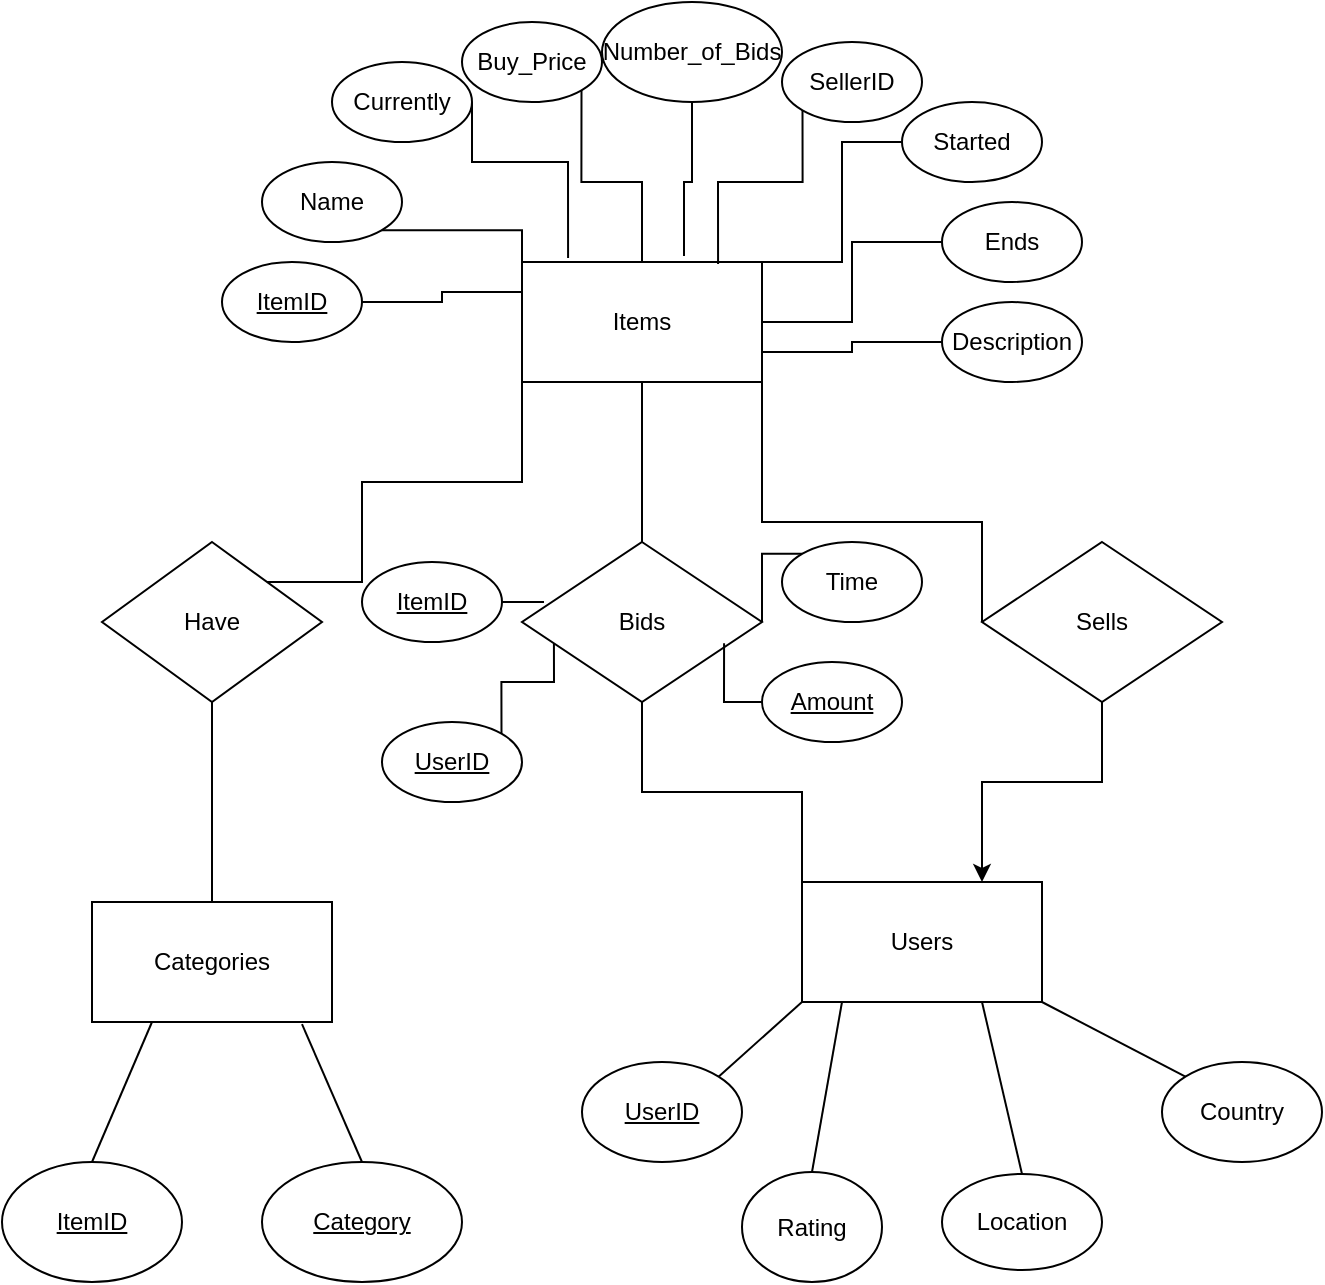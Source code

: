 <mxfile version="26.0.16">
  <diagram id="R2lEEEUBdFMjLlhIrx00" name="Page-1">
    <mxGraphModel grid="1" page="1" gridSize="10" guides="1" tooltips="1" connect="1" arrows="1" fold="1" pageScale="1" pageWidth="850" pageHeight="1100" math="0" shadow="0" extFonts="Permanent Marker^https://fonts.googleapis.com/css?family=Permanent+Marker">
      <root>
        <mxCell id="0" />
        <mxCell id="1" parent="0" />
        <mxCell id="-HY_8tp-kXO4mcghuJu2-8" style="edgeStyle=orthogonalEdgeStyle;rounded=0;orthogonalLoop=1;jettySize=auto;html=1;exitX=0;exitY=1;exitDx=0;exitDy=0;entryX=1;entryY=0;entryDx=0;entryDy=0;endArrow=none;" edge="1" parent="1" source="-HY_8tp-kXO4mcghuJu2-1" target="-HY_8tp-kXO4mcghuJu2-7">
          <mxGeometry relative="1" as="geometry">
            <Array as="points">
              <mxPoint x="340" y="250" />
              <mxPoint x="260" y="250" />
              <mxPoint x="260" y="300" />
            </Array>
          </mxGeometry>
        </mxCell>
        <mxCell id="-HY_8tp-kXO4mcghuJu2-1" value="Items" style="rounded=0;whiteSpace=wrap;html=1;" vertex="1" parent="1">
          <mxGeometry x="340" y="140" width="120" height="60" as="geometry" />
        </mxCell>
        <mxCell id="qhqM66vCMAHK8ahOjb58-4" style="edgeStyle=orthogonalEdgeStyle;rounded=0;orthogonalLoop=1;jettySize=auto;html=1;exitX=0;exitY=0.5;exitDx=0;exitDy=0;entryX=1;entryY=1;entryDx=0;entryDy=0;endArrow=none;" edge="1" parent="1" source="-HY_8tp-kXO4mcghuJu2-2" target="-HY_8tp-kXO4mcghuJu2-1">
          <mxGeometry relative="1" as="geometry">
            <Array as="points">
              <mxPoint x="570" y="270" />
              <mxPoint x="460" y="270" />
            </Array>
          </mxGeometry>
        </mxCell>
        <mxCell id="-HY_8tp-kXO4mcghuJu2-2" value="Sells" style="rhombus;whiteSpace=wrap;html=1;" vertex="1" parent="1">
          <mxGeometry x="570" y="280" width="120" height="80" as="geometry" />
        </mxCell>
        <mxCell id="qhqM66vCMAHK8ahOjb58-3" style="edgeStyle=orthogonalEdgeStyle;rounded=0;orthogonalLoop=1;jettySize=auto;html=1;exitX=0.5;exitY=0;exitDx=0;exitDy=0;endArrow=none;" edge="1" parent="1" source="-HY_8tp-kXO4mcghuJu2-3" target="-HY_8tp-kXO4mcghuJu2-1">
          <mxGeometry relative="1" as="geometry" />
        </mxCell>
        <mxCell id="MBLTQ2c_-pw-palyuduh-3" style="edgeStyle=orthogonalEdgeStyle;rounded=0;orthogonalLoop=1;jettySize=auto;html=1;exitX=1;exitY=1;exitDx=0;exitDy=0;" edge="1" parent="1" source="-HY_8tp-kXO4mcghuJu2-3">
          <mxGeometry relative="1" as="geometry">
            <mxPoint x="429.667" y="340" as="targetPoint" />
          </mxGeometry>
        </mxCell>
        <mxCell id="-HY_8tp-kXO4mcghuJu2-3" value="Bids" style="rhombus;whiteSpace=wrap;html=1;" vertex="1" parent="1">
          <mxGeometry x="340" y="280" width="120" height="80" as="geometry" />
        </mxCell>
        <mxCell id="qhqM66vCMAHK8ahOjb58-1" style="edgeStyle=orthogonalEdgeStyle;rounded=0;orthogonalLoop=1;jettySize=auto;html=1;exitX=0;exitY=0;exitDx=0;exitDy=0;entryX=0.5;entryY=1;entryDx=0;entryDy=0;endArrow=none;" edge="1" parent="1" source="-HY_8tp-kXO4mcghuJu2-5" target="-HY_8tp-kXO4mcghuJu2-3">
          <mxGeometry relative="1" as="geometry" />
        </mxCell>
        <mxCell id="-HY_8tp-kXO4mcghuJu2-5" value="Users" style="rounded=0;whiteSpace=wrap;html=1;" vertex="1" parent="1">
          <mxGeometry x="480" y="450" width="120" height="60" as="geometry" />
        </mxCell>
        <mxCell id="-HY_8tp-kXO4mcghuJu2-6" value="Categories" style="rounded=0;whiteSpace=wrap;html=1;" vertex="1" parent="1">
          <mxGeometry x="125" y="460" width="120" height="60" as="geometry" />
        </mxCell>
        <mxCell id="-HY_8tp-kXO4mcghuJu2-7" value="Have" style="rhombus;whiteSpace=wrap;html=1;" vertex="1" parent="1">
          <mxGeometry x="130" y="280" width="110" height="80" as="geometry" />
        </mxCell>
        <mxCell id="-HY_8tp-kXO4mcghuJu2-10" value="&lt;u&gt;ItemID&lt;/u&gt;" style="ellipse;whiteSpace=wrap;html=1;" vertex="1" parent="1">
          <mxGeometry x="80" y="590" width="90" height="60" as="geometry" />
        </mxCell>
        <mxCell id="-HY_8tp-kXO4mcghuJu2-11" value="&lt;u&gt;Category&lt;/u&gt;" style="ellipse;whiteSpace=wrap;html=1;" vertex="1" parent="1">
          <mxGeometry x="210" y="590" width="100" height="60" as="geometry" />
        </mxCell>
        <mxCell id="-HY_8tp-kXO4mcghuJu2-15" value="" style="endArrow=none;html=1;rounded=0;curved=1;exitX=0.5;exitY=0;exitDx=0;exitDy=0;entryX=0.875;entryY=1.017;entryDx=0;entryDy=0;entryPerimeter=0;" edge="1" parent="1" source="-HY_8tp-kXO4mcghuJu2-11" target="-HY_8tp-kXO4mcghuJu2-6">
          <mxGeometry width="50" height="50" relative="1" as="geometry">
            <mxPoint x="240" y="600" as="sourcePoint" />
            <mxPoint x="240" y="530" as="targetPoint" />
          </mxGeometry>
        </mxCell>
        <mxCell id="-HY_8tp-kXO4mcghuJu2-16" value="" style="endArrow=none;html=1;rounded=0;curved=1;entryX=0.25;entryY=1;entryDx=0;entryDy=0;exitX=0.5;exitY=0;exitDx=0;exitDy=0;" edge="1" parent="1" source="-HY_8tp-kXO4mcghuJu2-10" target="-HY_8tp-kXO4mcghuJu2-6">
          <mxGeometry width="50" height="50" relative="1" as="geometry">
            <mxPoint x="120" y="580" as="sourcePoint" />
            <mxPoint x="170" y="530" as="targetPoint" />
          </mxGeometry>
        </mxCell>
        <mxCell id="qhqM66vCMAHK8ahOjb58-5" value="&lt;u&gt;UserID&lt;/u&gt;" style="ellipse;whiteSpace=wrap;html=1;" vertex="1" parent="1">
          <mxGeometry x="370" y="540" width="80" height="50" as="geometry" />
        </mxCell>
        <mxCell id="qhqM66vCMAHK8ahOjb58-6" value="Rating" style="ellipse;whiteSpace=wrap;html=1;" vertex="1" parent="1">
          <mxGeometry x="450" y="595" width="70" height="55" as="geometry" />
        </mxCell>
        <mxCell id="qhqM66vCMAHK8ahOjb58-7" value="Location" style="ellipse;whiteSpace=wrap;html=1;" vertex="1" parent="1">
          <mxGeometry x="550" y="596" width="80" height="48" as="geometry" />
        </mxCell>
        <mxCell id="qhqM66vCMAHK8ahOjb58-8" value="Country" style="ellipse;whiteSpace=wrap;html=1;" vertex="1" parent="1">
          <mxGeometry x="660" y="540" width="80" height="50" as="geometry" />
        </mxCell>
        <mxCell id="qhqM66vCMAHK8ahOjb58-9" value="" style="endArrow=none;html=1;rounded=0;exitX=1;exitY=0;exitDx=0;exitDy=0;entryX=0;entryY=1;entryDx=0;entryDy=0;" edge="1" parent="1" source="qhqM66vCMAHK8ahOjb58-5" target="-HY_8tp-kXO4mcghuJu2-5">
          <mxGeometry width="50" height="50" relative="1" as="geometry">
            <mxPoint x="430" y="560" as="sourcePoint" />
            <mxPoint x="480" y="510" as="targetPoint" />
          </mxGeometry>
        </mxCell>
        <mxCell id="qhqM66vCMAHK8ahOjb58-10" value="" style="endArrow=none;html=1;rounded=0;exitX=0.5;exitY=0;exitDx=0;exitDy=0;" edge="1" parent="1" source="qhqM66vCMAHK8ahOjb58-6">
          <mxGeometry width="50" height="50" relative="1" as="geometry">
            <mxPoint x="490" y="590" as="sourcePoint" />
            <mxPoint x="500" y="510" as="targetPoint" />
          </mxGeometry>
        </mxCell>
        <mxCell id="qhqM66vCMAHK8ahOjb58-11" value="" style="endArrow=none;html=1;rounded=0;entryX=0.75;entryY=1;entryDx=0;entryDy=0;exitX=0.5;exitY=0;exitDx=0;exitDy=0;" edge="1" parent="1" source="qhqM66vCMAHK8ahOjb58-7" target="-HY_8tp-kXO4mcghuJu2-5">
          <mxGeometry width="50" height="50" relative="1" as="geometry">
            <mxPoint x="550" y="590" as="sourcePoint" />
            <mxPoint x="600" y="540" as="targetPoint" />
          </mxGeometry>
        </mxCell>
        <mxCell id="qhqM66vCMAHK8ahOjb58-12" value="" style="endArrow=none;html=1;rounded=0;entryX=1;entryY=1;entryDx=0;entryDy=0;exitX=0;exitY=0;exitDx=0;exitDy=0;" edge="1" parent="1" source="qhqM66vCMAHK8ahOjb58-8" target="-HY_8tp-kXO4mcghuJu2-5">
          <mxGeometry width="50" height="50" relative="1" as="geometry">
            <mxPoint x="600" y="550" as="sourcePoint" />
            <mxPoint x="650" y="500" as="targetPoint" />
          </mxGeometry>
        </mxCell>
        <mxCell id="qhqM66vCMAHK8ahOjb58-32" style="edgeStyle=orthogonalEdgeStyle;rounded=0;orthogonalLoop=1;jettySize=auto;html=1;exitX=1;exitY=0.5;exitDx=0;exitDy=0;entryX=0;entryY=0.25;entryDx=0;entryDy=0;endArrow=none;" edge="1" parent="1" source="qhqM66vCMAHK8ahOjb58-13" target="-HY_8tp-kXO4mcghuJu2-1">
          <mxGeometry relative="1" as="geometry" />
        </mxCell>
        <mxCell id="qhqM66vCMAHK8ahOjb58-13" value="&lt;u&gt;ItemID&lt;/u&gt;" style="ellipse;whiteSpace=wrap;html=1;" vertex="1" parent="1">
          <mxGeometry x="190" y="140" width="70" height="40" as="geometry" />
        </mxCell>
        <mxCell id="qhqM66vCMAHK8ahOjb58-31" style="edgeStyle=orthogonalEdgeStyle;rounded=0;orthogonalLoop=1;jettySize=auto;html=1;exitX=1;exitY=1;exitDx=0;exitDy=0;entryX=0;entryY=0;entryDx=0;entryDy=0;endArrow=none;" edge="1" parent="1" source="qhqM66vCMAHK8ahOjb58-14" target="-HY_8tp-kXO4mcghuJu2-1">
          <mxGeometry relative="1" as="geometry">
            <Array as="points">
              <mxPoint x="340" y="124" />
            </Array>
          </mxGeometry>
        </mxCell>
        <mxCell id="qhqM66vCMAHK8ahOjb58-14" value="Name" style="ellipse;whiteSpace=wrap;html=1;" vertex="1" parent="1">
          <mxGeometry x="210" y="90" width="70" height="40" as="geometry" />
        </mxCell>
        <mxCell id="qhqM66vCMAHK8ahOjb58-16" value="Currently" style="ellipse;whiteSpace=wrap;html=1;" vertex="1" parent="1">
          <mxGeometry x="245" y="40" width="70" height="40" as="geometry" />
        </mxCell>
        <mxCell id="qhqM66vCMAHK8ahOjb58-29" style="edgeStyle=orthogonalEdgeStyle;rounded=0;orthogonalLoop=1;jettySize=auto;html=1;exitX=1;exitY=1;exitDx=0;exitDy=0;entryX=0.5;entryY=0;entryDx=0;entryDy=0;endArrow=none;" edge="1" parent="1" source="qhqM66vCMAHK8ahOjb58-17" target="-HY_8tp-kXO4mcghuJu2-1">
          <mxGeometry relative="1" as="geometry" />
        </mxCell>
        <mxCell id="qhqM66vCMAHK8ahOjb58-17" value="Buy_Price" style="ellipse;whiteSpace=wrap;html=1;" vertex="1" parent="1">
          <mxGeometry x="310" y="20" width="70" height="40" as="geometry" />
        </mxCell>
        <mxCell id="qhqM66vCMAHK8ahOjb58-18" value="SellerID" style="ellipse;whiteSpace=wrap;html=1;" vertex="1" parent="1">
          <mxGeometry x="470" y="30" width="70" height="40" as="geometry" />
        </mxCell>
        <mxCell id="qhqM66vCMAHK8ahOjb58-19" value="Number_of_Bids" style="ellipse;whiteSpace=wrap;html=1;" vertex="1" parent="1">
          <mxGeometry x="380" y="10" width="90" height="50" as="geometry" />
        </mxCell>
        <mxCell id="qhqM66vCMAHK8ahOjb58-26" style="edgeStyle=orthogonalEdgeStyle;rounded=0;orthogonalLoop=1;jettySize=auto;html=1;exitX=0;exitY=0.5;exitDx=0;exitDy=0;entryX=1;entryY=0;entryDx=0;entryDy=0;endArrow=none;" edge="1" parent="1" source="qhqM66vCMAHK8ahOjb58-20" target="-HY_8tp-kXO4mcghuJu2-1">
          <mxGeometry relative="1" as="geometry">
            <Array as="points">
              <mxPoint x="500" y="80" />
              <mxPoint x="500" y="140" />
            </Array>
          </mxGeometry>
        </mxCell>
        <mxCell id="qhqM66vCMAHK8ahOjb58-20" value="Started" style="ellipse;whiteSpace=wrap;html=1;" vertex="1" parent="1">
          <mxGeometry x="530" y="60" width="70" height="40" as="geometry" />
        </mxCell>
        <mxCell id="qhqM66vCMAHK8ahOjb58-22" value="" style="edgeStyle=orthogonalEdgeStyle;rounded=0;orthogonalLoop=1;jettySize=auto;html=1;endArrow=none;" edge="1" parent="1" source="qhqM66vCMAHK8ahOjb58-21" target="-HY_8tp-kXO4mcghuJu2-1">
          <mxGeometry relative="1" as="geometry" />
        </mxCell>
        <mxCell id="qhqM66vCMAHK8ahOjb58-21" value="Ends" style="ellipse;whiteSpace=wrap;html=1;" vertex="1" parent="1">
          <mxGeometry x="550" y="110" width="70" height="40" as="geometry" />
        </mxCell>
        <mxCell id="qhqM66vCMAHK8ahOjb58-25" style="edgeStyle=orthogonalEdgeStyle;rounded=0;orthogonalLoop=1;jettySize=auto;html=1;exitX=0;exitY=0.5;exitDx=0;exitDy=0;entryX=1;entryY=0.75;entryDx=0;entryDy=0;endArrow=none;" edge="1" parent="1" source="qhqM66vCMAHK8ahOjb58-24" target="-HY_8tp-kXO4mcghuJu2-1">
          <mxGeometry relative="1" as="geometry" />
        </mxCell>
        <mxCell id="qhqM66vCMAHK8ahOjb58-24" value="Description" style="ellipse;whiteSpace=wrap;html=1;" vertex="1" parent="1">
          <mxGeometry x="550" y="160" width="70" height="40" as="geometry" />
        </mxCell>
        <mxCell id="qhqM66vCMAHK8ahOjb58-27" style="edgeStyle=orthogonalEdgeStyle;rounded=0;orthogonalLoop=1;jettySize=auto;html=1;exitX=0;exitY=1;exitDx=0;exitDy=0;entryX=0.817;entryY=0.017;entryDx=0;entryDy=0;entryPerimeter=0;endArrow=none;" edge="1" parent="1" source="qhqM66vCMAHK8ahOjb58-18" target="-HY_8tp-kXO4mcghuJu2-1">
          <mxGeometry relative="1" as="geometry">
            <Array as="points">
              <mxPoint x="480" y="100" />
              <mxPoint x="438" y="100" />
            </Array>
          </mxGeometry>
        </mxCell>
        <mxCell id="qhqM66vCMAHK8ahOjb58-28" style="edgeStyle=orthogonalEdgeStyle;rounded=0;orthogonalLoop=1;jettySize=auto;html=1;exitX=0.5;exitY=1;exitDx=0;exitDy=0;entryX=0.675;entryY=-0.05;entryDx=0;entryDy=0;entryPerimeter=0;endArrow=none;" edge="1" parent="1" source="qhqM66vCMAHK8ahOjb58-19" target="-HY_8tp-kXO4mcghuJu2-1">
          <mxGeometry relative="1" as="geometry" />
        </mxCell>
        <mxCell id="qhqM66vCMAHK8ahOjb58-30" style="edgeStyle=orthogonalEdgeStyle;rounded=0;orthogonalLoop=1;jettySize=auto;html=1;exitX=1;exitY=0.5;exitDx=0;exitDy=0;entryX=0.192;entryY=-0.033;entryDx=0;entryDy=0;entryPerimeter=0;endArrow=none;" edge="1" parent="1" source="qhqM66vCMAHK8ahOjb58-16" target="-HY_8tp-kXO4mcghuJu2-1">
          <mxGeometry relative="1" as="geometry">
            <Array as="points">
              <mxPoint x="315" y="90" />
              <mxPoint x="363" y="90" />
            </Array>
          </mxGeometry>
        </mxCell>
        <mxCell id="qhqM66vCMAHK8ahOjb58-33" value="&lt;u&gt;ItemID&lt;/u&gt;" style="ellipse;whiteSpace=wrap;html=1;" vertex="1" parent="1">
          <mxGeometry x="260" y="290" width="70" height="40" as="geometry" />
        </mxCell>
        <mxCell id="qhqM66vCMAHK8ahOjb58-34" value="&lt;u&gt;UserID&lt;/u&gt;" style="ellipse;whiteSpace=wrap;html=1;" vertex="1" parent="1">
          <mxGeometry x="270" y="370" width="70" height="40" as="geometry" />
        </mxCell>
        <mxCell id="qhqM66vCMAHK8ahOjb58-41" style="edgeStyle=orthogonalEdgeStyle;rounded=0;orthogonalLoop=1;jettySize=auto;html=1;exitX=0;exitY=0;exitDx=0;exitDy=0;entryX=1;entryY=0.5;entryDx=0;entryDy=0;endArrow=none;" edge="1" parent="1" source="qhqM66vCMAHK8ahOjb58-35" target="-HY_8tp-kXO4mcghuJu2-3">
          <mxGeometry relative="1" as="geometry" />
        </mxCell>
        <mxCell id="qhqM66vCMAHK8ahOjb58-35" value="Time" style="ellipse;whiteSpace=wrap;html=1;" vertex="1" parent="1">
          <mxGeometry x="470" y="280" width="70" height="40" as="geometry" />
        </mxCell>
        <mxCell id="qhqM66vCMAHK8ahOjb58-36" value="&lt;u&gt;Amount&lt;/u&gt;" style="ellipse;whiteSpace=wrap;html=1;" vertex="1" parent="1">
          <mxGeometry x="460" y="340" width="70" height="40" as="geometry" />
        </mxCell>
        <mxCell id="qhqM66vCMAHK8ahOjb58-37" style="edgeStyle=orthogonalEdgeStyle;rounded=0;orthogonalLoop=1;jettySize=auto;html=1;exitX=1;exitY=0.5;exitDx=0;exitDy=0;entryX=0.092;entryY=0.363;entryDx=0;entryDy=0;entryPerimeter=0;endArrow=none;" edge="1" parent="1" source="qhqM66vCMAHK8ahOjb58-33" target="-HY_8tp-kXO4mcghuJu2-3">
          <mxGeometry relative="1" as="geometry" />
        </mxCell>
        <mxCell id="qhqM66vCMAHK8ahOjb58-39" style="edgeStyle=orthogonalEdgeStyle;rounded=0;orthogonalLoop=1;jettySize=auto;html=1;exitX=1;exitY=0;exitDx=0;exitDy=0;entryX=0.133;entryY=0.638;entryDx=0;entryDy=0;entryPerimeter=0;endArrow=none;" edge="1" parent="1" source="qhqM66vCMAHK8ahOjb58-34" target="-HY_8tp-kXO4mcghuJu2-3">
          <mxGeometry relative="1" as="geometry" />
        </mxCell>
        <mxCell id="qhqM66vCMAHK8ahOjb58-40" style="edgeStyle=orthogonalEdgeStyle;rounded=0;orthogonalLoop=1;jettySize=auto;html=1;exitX=0;exitY=0.5;exitDx=0;exitDy=0;entryX=0.842;entryY=0.633;entryDx=0;entryDy=0;entryPerimeter=0;endArrow=none;" edge="1" parent="1" source="qhqM66vCMAHK8ahOjb58-36" target="-HY_8tp-kXO4mcghuJu2-3">
          <mxGeometry relative="1" as="geometry" />
        </mxCell>
        <mxCell id="MBLTQ2c_-pw-palyuduh-2" value="" style="endArrow=none;html=1;rounded=0;entryX=0.5;entryY=0;entryDx=0;entryDy=0;exitX=0.5;exitY=1;exitDx=0;exitDy=0;" edge="1" parent="1" source="-HY_8tp-kXO4mcghuJu2-7" target="-HY_8tp-kXO4mcghuJu2-6">
          <mxGeometry width="50" height="50" relative="1" as="geometry">
            <mxPoint x="470" y="380" as="sourcePoint" />
            <mxPoint x="520" y="330" as="targetPoint" />
          </mxGeometry>
        </mxCell>
        <mxCell id="MBLTQ2c_-pw-palyuduh-4" value="" style="endArrow=classic;html=1;rounded=0;entryX=0.75;entryY=0;entryDx=0;entryDy=0;exitX=0.5;exitY=1;exitDx=0;exitDy=0;" edge="1" parent="1" source="-HY_8tp-kXO4mcghuJu2-2" target="-HY_8tp-kXO4mcghuJu2-5">
          <mxGeometry width="50" height="50" relative="1" as="geometry">
            <mxPoint x="470" y="460" as="sourcePoint" />
            <mxPoint x="520" y="410" as="targetPoint" />
            <Array as="points">
              <mxPoint x="630" y="400" />
              <mxPoint x="570" y="400" />
            </Array>
          </mxGeometry>
        </mxCell>
      </root>
    </mxGraphModel>
  </diagram>
</mxfile>
